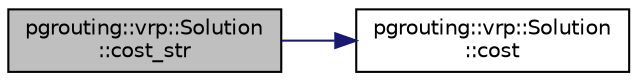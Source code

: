 digraph "pgrouting::vrp::Solution::cost_str"
{
  edge [fontname="Helvetica",fontsize="10",labelfontname="Helvetica",labelfontsize="10"];
  node [fontname="Helvetica",fontsize="10",shape=record];
  rankdir="LR";
  Node1 [label="pgrouting::vrp::Solution\l::cost_str",height=0.2,width=0.4,color="black", fillcolor="grey75", style="filled", fontcolor="black"];
  Node1 -> Node2 [color="midnightblue",fontsize="10",style="solid",fontname="Helvetica"];
  Node2 [label="pgrouting::vrp::Solution\l::cost",height=0.2,width=0.4,color="black", fillcolor="white", style="filled",URL="$classpgrouting_1_1vrp_1_1Solution.html#a674433d019be75504877c559e3a8c276"];
}
